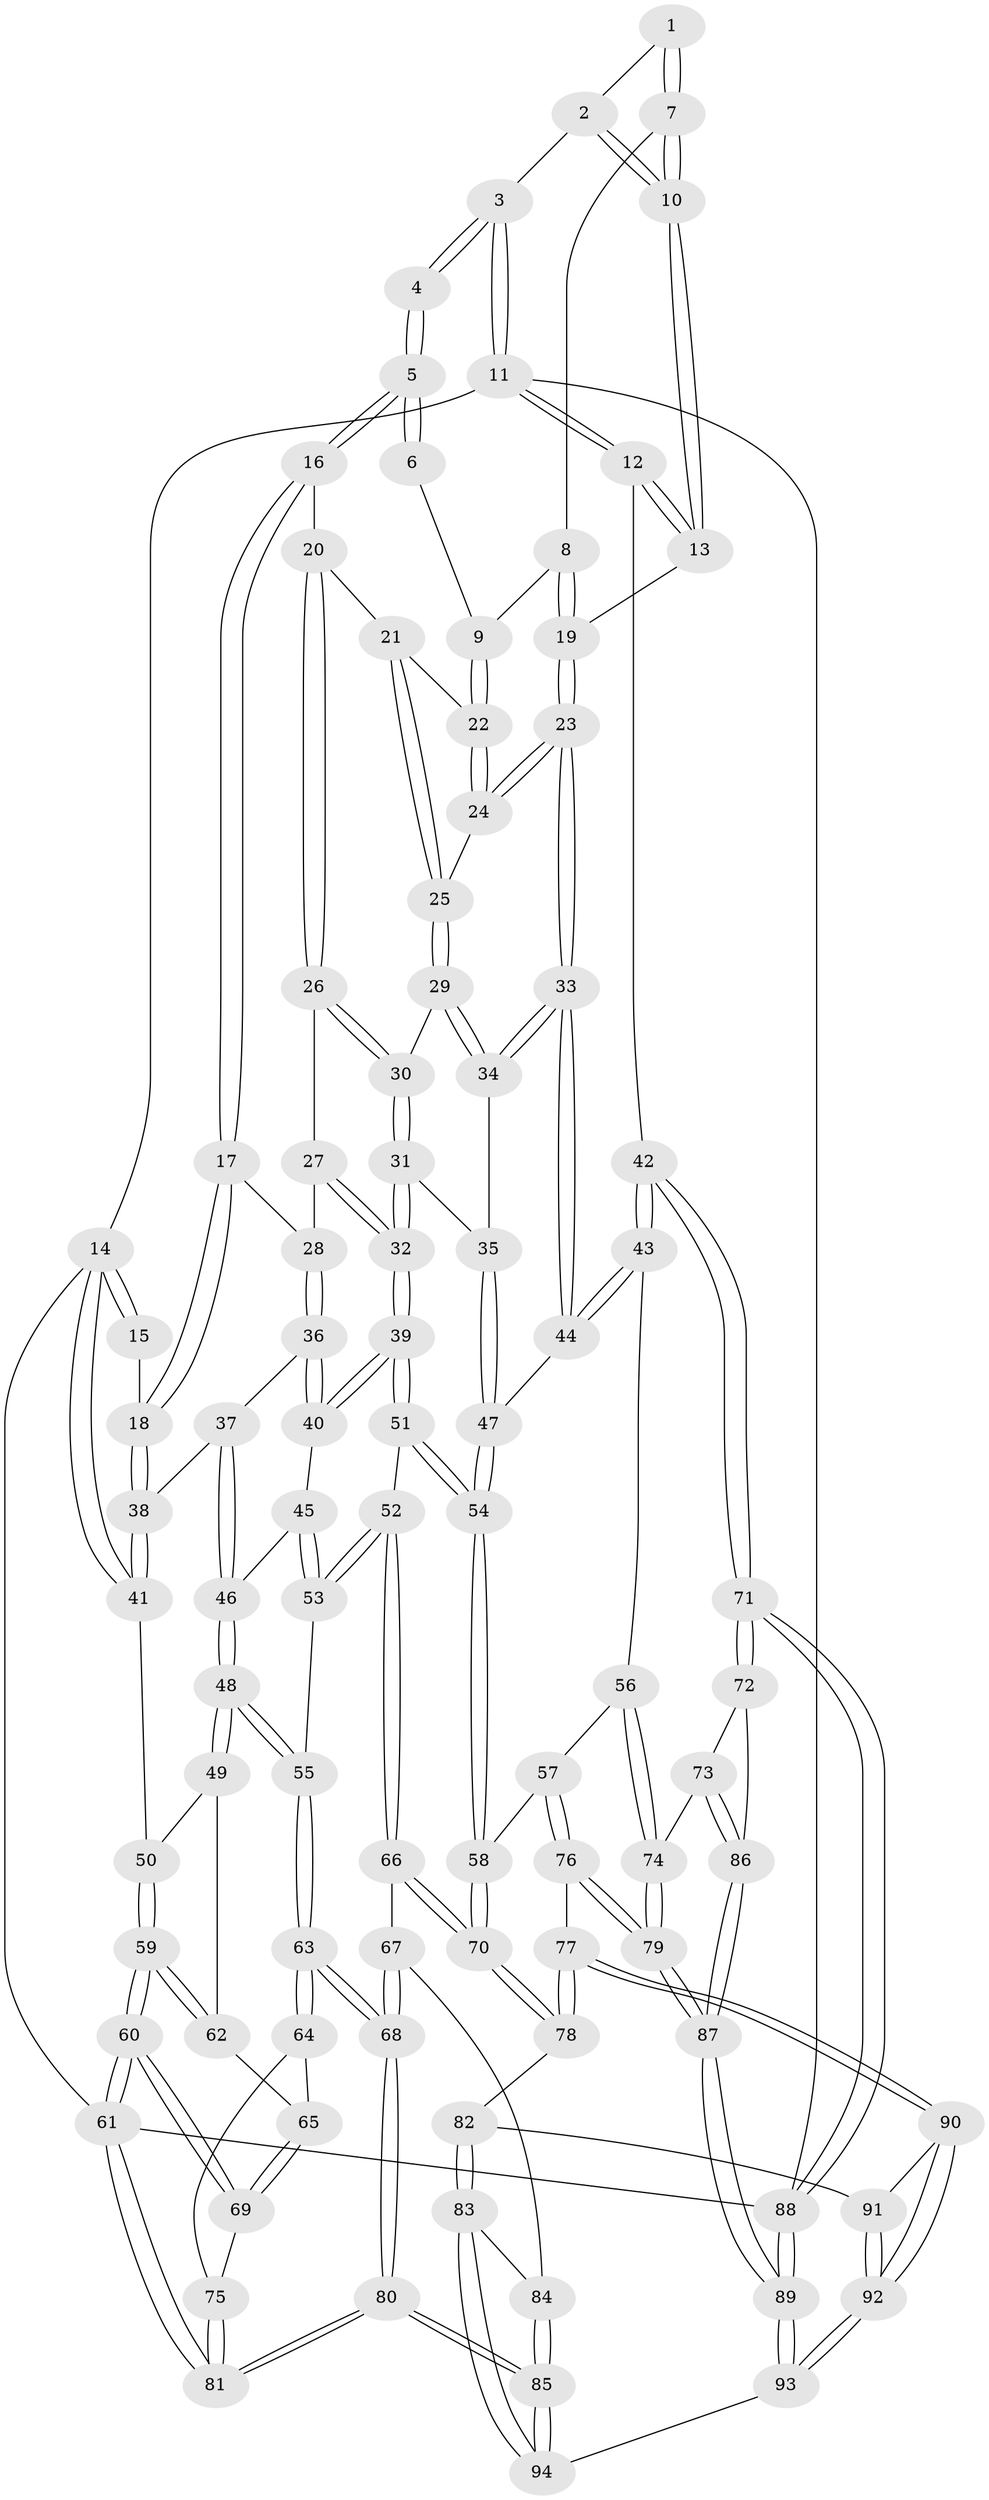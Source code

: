 // Generated by graph-tools (version 1.1) at 2025/01/03/09/25 05:01:21]
// undirected, 94 vertices, 232 edges
graph export_dot {
graph [start="1"]
  node [color=gray90,style=filled];
  1 [pos="+0.8102312104689593+0.04425170429712827"];
  2 [pos="+0.8896865899434135+0"];
  3 [pos="+0.9684477394417949+0"];
  4 [pos="+0.49621417501051207+0"];
  5 [pos="+0.5038419850841475+0"];
  6 [pos="+0.7672674825269813+0.04784964966702097"];
  7 [pos="+0.7951628334668+0.1068785205739164"];
  8 [pos="+0.7634863635371028+0.13491951849479936"];
  9 [pos="+0.7501397370773969+0.13254470125857207"];
  10 [pos="+0.9085978246541048+0.10729034577239266"];
  11 [pos="+1+0"];
  12 [pos="+1+0.2625980770438891"];
  13 [pos="+0.9674430221076953+0.2550269013163317"];
  14 [pos="+0+0"];
  15 [pos="+0.3783781776512115+0"];
  16 [pos="+0.5081086822855315+0"];
  17 [pos="+0.2855689737265156+0.22904244607133512"];
  18 [pos="+0.1294199146944608+0.21095948216468088"];
  19 [pos="+0.9170848390882667+0.27870023104368846"];
  20 [pos="+0.5448788981489039+0.05786142924013538"];
  21 [pos="+0.6097268249842966+0.11101999770359916"];
  22 [pos="+0.7310095053414224+0.13470336194969404"];
  23 [pos="+0.9152514315258478+0.2802531790260625"];
  24 [pos="+0.7483088980456052+0.2692701088224653"];
  25 [pos="+0.6820368134021993+0.2825984974786605"];
  26 [pos="+0.4844066196350911+0.2430802241187102"];
  27 [pos="+0.472196480716954+0.2514281861518479"];
  28 [pos="+0.37269726311711504+0.2902834154230102"];
  29 [pos="+0.6727428877889075+0.2977132096270071"];
  30 [pos="+0.5542343420549892+0.305351998729287"];
  31 [pos="+0.5538825932946438+0.45890833777578083"];
  32 [pos="+0.49424393742898937+0.5060876462078849"];
  33 [pos="+0.8557567795327115+0.4092423762807772"];
  34 [pos="+0.6771249609326576+0.37098671183881415"];
  35 [pos="+0.6403403627002942+0.4381749736693404"];
  36 [pos="+0.3661335803286079+0.3656231511840142"];
  37 [pos="+0.1318834057747267+0.3631887664968418"];
  38 [pos="+0.014385703457192553+0.259354758587912"];
  39 [pos="+0.47479424526451125+0.5272600631593326"];
  40 [pos="+0.38058512009812195+0.4524271014992313"];
  41 [pos="+0+0.2557652561225748"];
  42 [pos="+1+0.6454373005416879"];
  43 [pos="+0.9539290500416681+0.6190394553304834"];
  44 [pos="+0.8462100148676115+0.5025108289518282"];
  45 [pos="+0.2864050834020359+0.4688425541913346"];
  46 [pos="+0.22532003186091829+0.4759053829605744"];
  47 [pos="+0.7497000907384543+0.5269091517524955"];
  48 [pos="+0.1971096015859859+0.5958195000456656"];
  49 [pos="+0.13420838761803736+0.5991593758017582"];
  50 [pos="+0+0.34541443073893774"];
  51 [pos="+0.4768019037151836+0.5652567378451484"];
  52 [pos="+0.44389883308168027+0.613573217910734"];
  53 [pos="+0.3127906276812071+0.6156362128390784"];
  54 [pos="+0.6615036216144382+0.6538612635606205"];
  55 [pos="+0.22117538842744605+0.6234748367091038"];
  56 [pos="+0.8785779851930913+0.6904777432016516"];
  57 [pos="+0.7342444016975495+0.7247415535258401"];
  58 [pos="+0.669427345330982+0.6733348527728636"];
  59 [pos="+0+0.6302670962043176"];
  60 [pos="+0+0.7440056701851748"];
  61 [pos="+0+1"];
  62 [pos="+0.09606205761099781+0.6406541442460528"];
  63 [pos="+0.22492528050624086+0.7596020696618896"];
  64 [pos="+0.1344569421974126+0.7596602545900659"];
  65 [pos="+0.08886788303705988+0.6942060082686236"];
  66 [pos="+0.4292656439226776+0.7156717997513562"];
  67 [pos="+0.3688050068857978+0.7747534169754297"];
  68 [pos="+0.24396759354880887+0.7813028443851885"];
  69 [pos="+0+0.747614588958251"];
  70 [pos="+0.5540091777449612+0.8159383616371679"];
  71 [pos="+1+0.8496489261614929"];
  72 [pos="+0.9936116497656059+0.8518052698112494"];
  73 [pos="+0.903957781648104+0.8385071043341668"];
  74 [pos="+0.8804966238114872+0.8288789830138886"];
  75 [pos="+0.0914901179812546+0.7930277363151111"];
  76 [pos="+0.7370853715983063+0.876252236666804"];
  77 [pos="+0.7193767787050486+0.8810904277687249"];
  78 [pos="+0.5576822310267758+0.8319477970842377"];
  79 [pos="+0.7762438145374351+0.899549442948926"];
  80 [pos="+0.1274971317673124+1"];
  81 [pos="+0.05337172545382129+1"];
  82 [pos="+0.5327804299352926+0.8823667494728209"];
  83 [pos="+0.45216323910519096+0.9383673451001502"];
  84 [pos="+0.3739648109058361+0.7960234666992649"];
  85 [pos="+0.18792115408422688+1"];
  86 [pos="+0.9099051284899338+0.9223747374876333"];
  87 [pos="+0.8558244026346522+1"];
  88 [pos="+1+1"];
  89 [pos="+0.9523264644125856+1"];
  90 [pos="+0.6469567397038661+0.965306189487551"];
  91 [pos="+0.5549361609542699+0.9092160382717376"];
  92 [pos="+0.6031620810401989+1"];
  93 [pos="+0.5843238199936354+1"];
  94 [pos="+0.330122742921613+1"];
  1 -- 2;
  1 -- 7;
  1 -- 7;
  2 -- 3;
  2 -- 10;
  2 -- 10;
  3 -- 4;
  3 -- 4;
  3 -- 11;
  3 -- 11;
  4 -- 5;
  4 -- 5;
  5 -- 6;
  5 -- 6;
  5 -- 16;
  5 -- 16;
  6 -- 9;
  7 -- 8;
  7 -- 10;
  7 -- 10;
  8 -- 9;
  8 -- 19;
  8 -- 19;
  9 -- 22;
  9 -- 22;
  10 -- 13;
  10 -- 13;
  11 -- 12;
  11 -- 12;
  11 -- 14;
  11 -- 88;
  12 -- 13;
  12 -- 13;
  12 -- 42;
  13 -- 19;
  14 -- 15;
  14 -- 15;
  14 -- 41;
  14 -- 41;
  14 -- 61;
  15 -- 18;
  16 -- 17;
  16 -- 17;
  16 -- 20;
  17 -- 18;
  17 -- 18;
  17 -- 28;
  18 -- 38;
  18 -- 38;
  19 -- 23;
  19 -- 23;
  20 -- 21;
  20 -- 26;
  20 -- 26;
  21 -- 22;
  21 -- 25;
  21 -- 25;
  22 -- 24;
  22 -- 24;
  23 -- 24;
  23 -- 24;
  23 -- 33;
  23 -- 33;
  24 -- 25;
  25 -- 29;
  25 -- 29;
  26 -- 27;
  26 -- 30;
  26 -- 30;
  27 -- 28;
  27 -- 32;
  27 -- 32;
  28 -- 36;
  28 -- 36;
  29 -- 30;
  29 -- 34;
  29 -- 34;
  30 -- 31;
  30 -- 31;
  31 -- 32;
  31 -- 32;
  31 -- 35;
  32 -- 39;
  32 -- 39;
  33 -- 34;
  33 -- 34;
  33 -- 44;
  33 -- 44;
  34 -- 35;
  35 -- 47;
  35 -- 47;
  36 -- 37;
  36 -- 40;
  36 -- 40;
  37 -- 38;
  37 -- 46;
  37 -- 46;
  38 -- 41;
  38 -- 41;
  39 -- 40;
  39 -- 40;
  39 -- 51;
  39 -- 51;
  40 -- 45;
  41 -- 50;
  42 -- 43;
  42 -- 43;
  42 -- 71;
  42 -- 71;
  43 -- 44;
  43 -- 44;
  43 -- 56;
  44 -- 47;
  45 -- 46;
  45 -- 53;
  45 -- 53;
  46 -- 48;
  46 -- 48;
  47 -- 54;
  47 -- 54;
  48 -- 49;
  48 -- 49;
  48 -- 55;
  48 -- 55;
  49 -- 50;
  49 -- 62;
  50 -- 59;
  50 -- 59;
  51 -- 52;
  51 -- 54;
  51 -- 54;
  52 -- 53;
  52 -- 53;
  52 -- 66;
  52 -- 66;
  53 -- 55;
  54 -- 58;
  54 -- 58;
  55 -- 63;
  55 -- 63;
  56 -- 57;
  56 -- 74;
  56 -- 74;
  57 -- 58;
  57 -- 76;
  57 -- 76;
  58 -- 70;
  58 -- 70;
  59 -- 60;
  59 -- 60;
  59 -- 62;
  59 -- 62;
  60 -- 61;
  60 -- 61;
  60 -- 69;
  60 -- 69;
  61 -- 81;
  61 -- 81;
  61 -- 88;
  62 -- 65;
  63 -- 64;
  63 -- 64;
  63 -- 68;
  63 -- 68;
  64 -- 65;
  64 -- 75;
  65 -- 69;
  65 -- 69;
  66 -- 67;
  66 -- 70;
  66 -- 70;
  67 -- 68;
  67 -- 68;
  67 -- 84;
  68 -- 80;
  68 -- 80;
  69 -- 75;
  70 -- 78;
  70 -- 78;
  71 -- 72;
  71 -- 72;
  71 -- 88;
  71 -- 88;
  72 -- 73;
  72 -- 86;
  73 -- 74;
  73 -- 86;
  73 -- 86;
  74 -- 79;
  74 -- 79;
  75 -- 81;
  75 -- 81;
  76 -- 77;
  76 -- 79;
  76 -- 79;
  77 -- 78;
  77 -- 78;
  77 -- 90;
  77 -- 90;
  78 -- 82;
  79 -- 87;
  79 -- 87;
  80 -- 81;
  80 -- 81;
  80 -- 85;
  80 -- 85;
  82 -- 83;
  82 -- 83;
  82 -- 91;
  83 -- 84;
  83 -- 94;
  83 -- 94;
  84 -- 85;
  84 -- 85;
  85 -- 94;
  85 -- 94;
  86 -- 87;
  86 -- 87;
  87 -- 89;
  87 -- 89;
  88 -- 89;
  88 -- 89;
  89 -- 93;
  89 -- 93;
  90 -- 91;
  90 -- 92;
  90 -- 92;
  91 -- 92;
  91 -- 92;
  92 -- 93;
  92 -- 93;
  93 -- 94;
}
